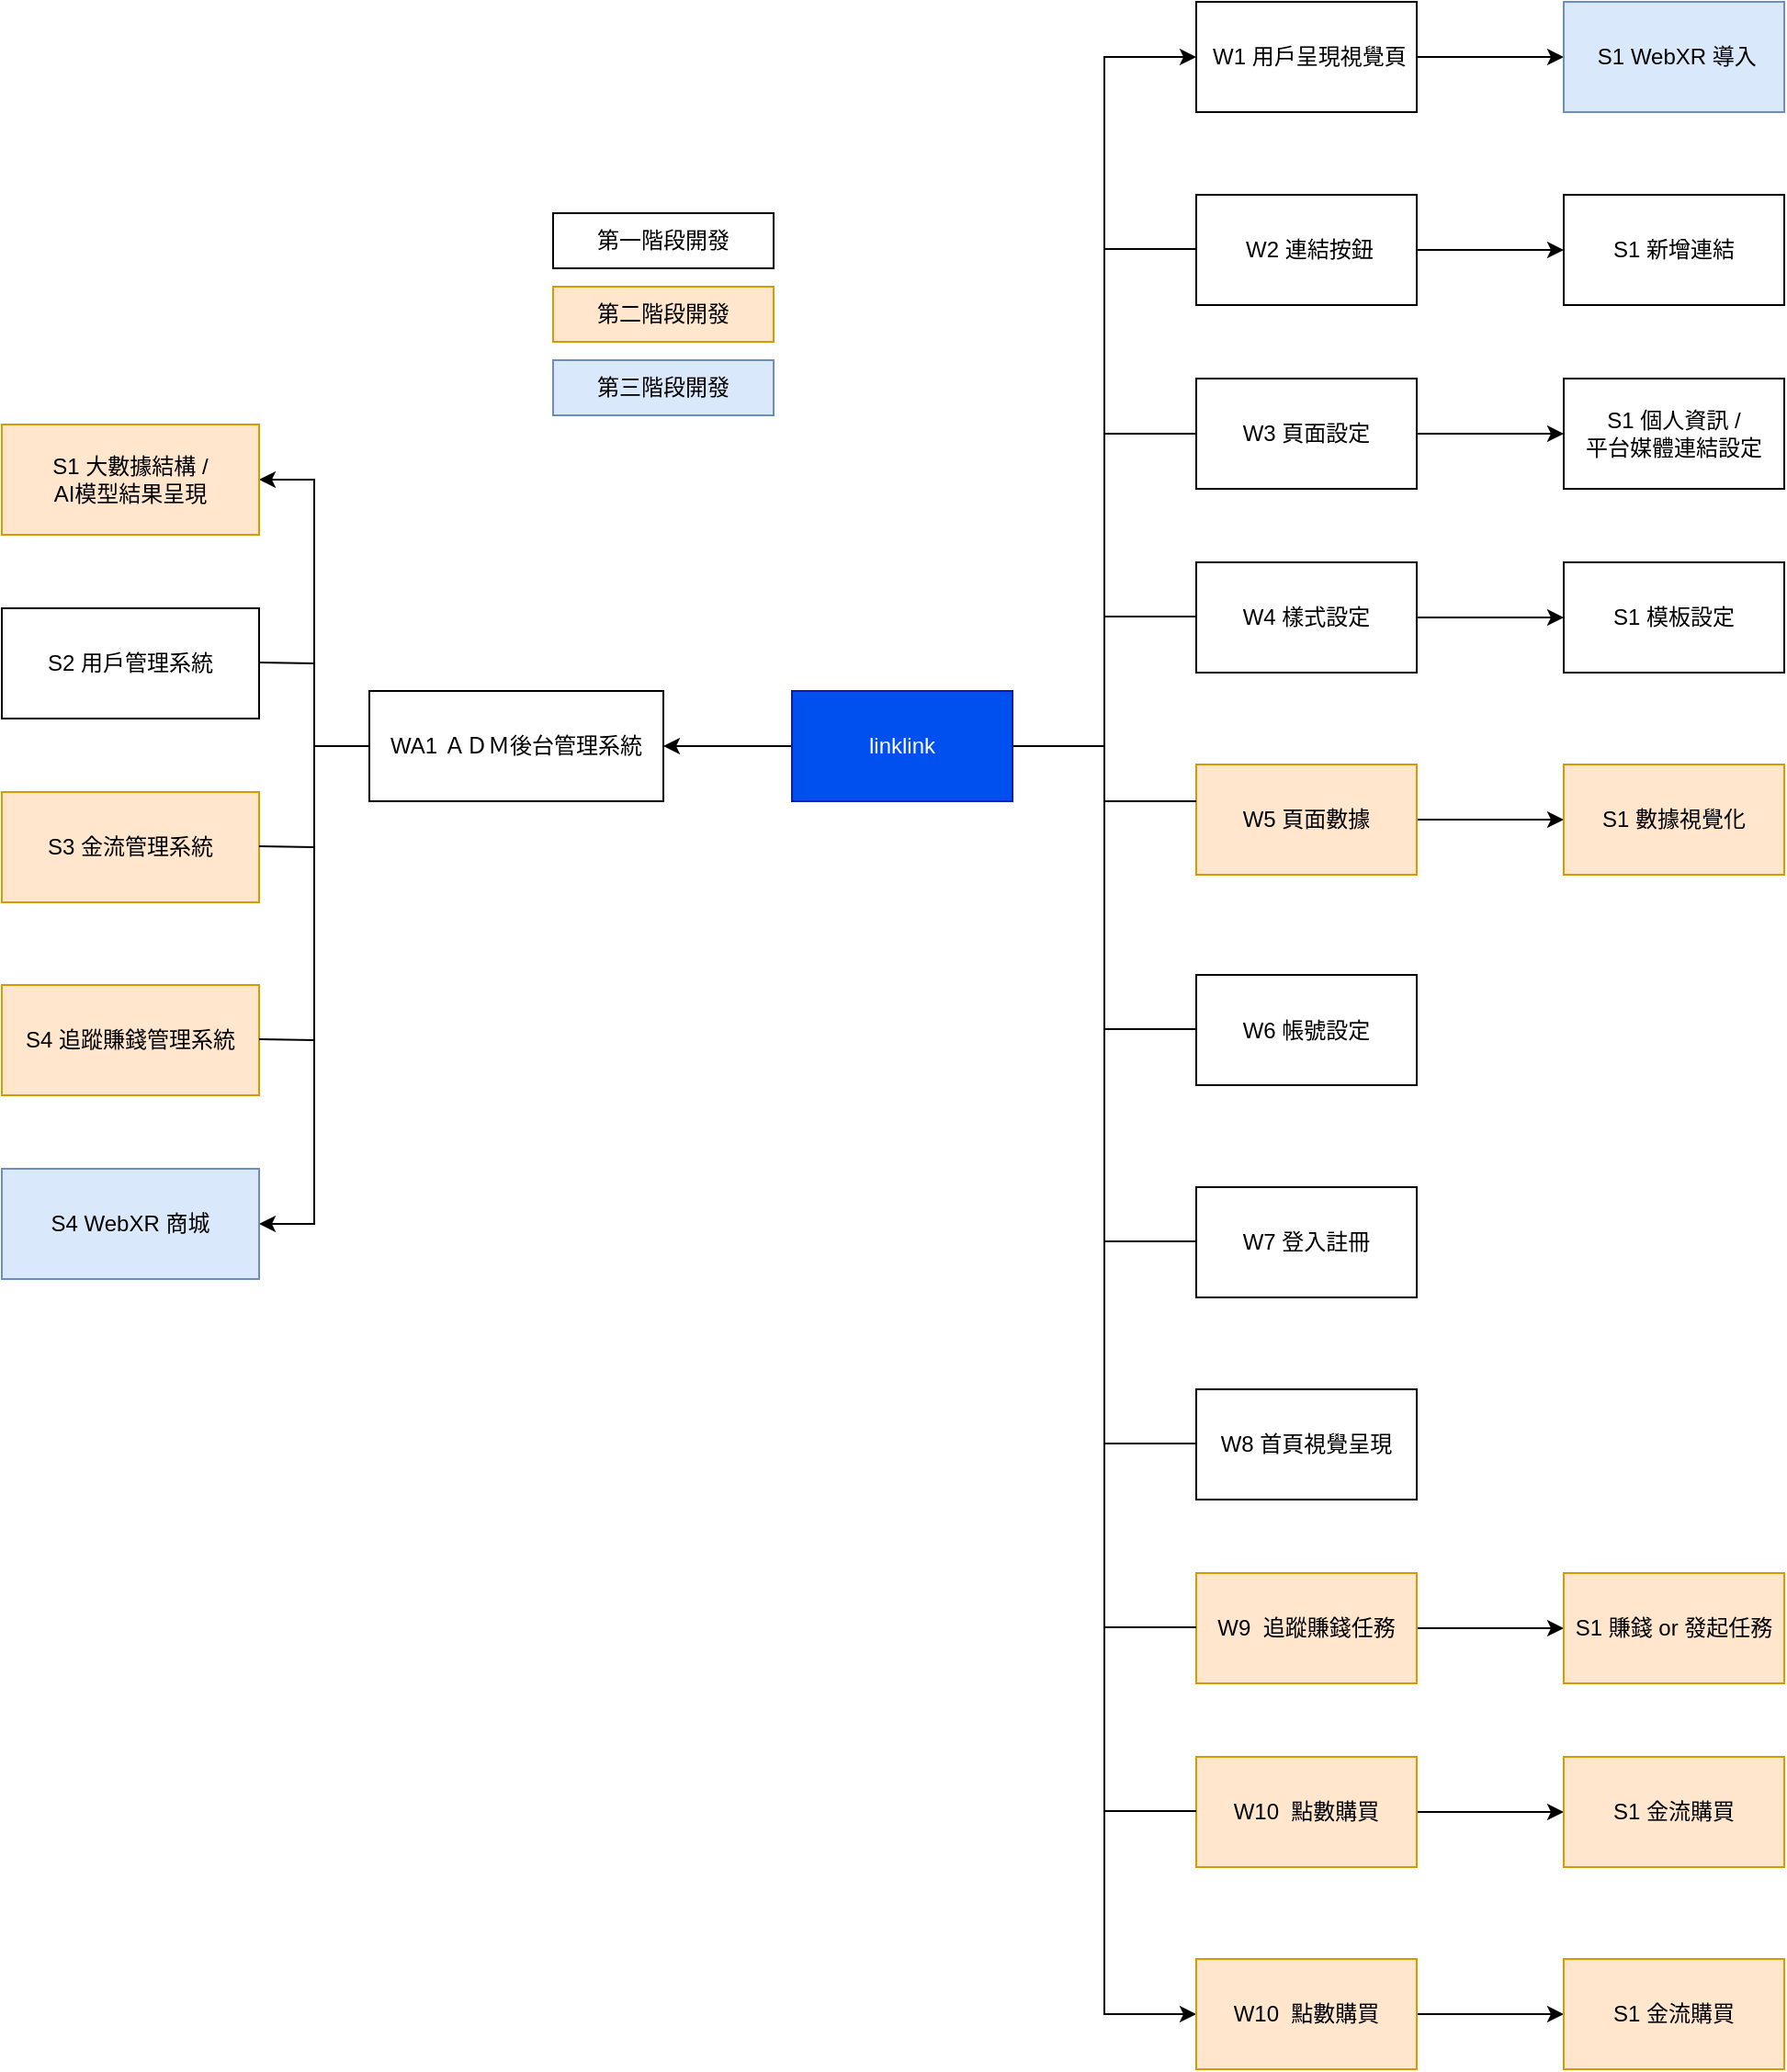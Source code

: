 <mxfile version="21.7.5" type="github">
  <diagram name="第 1 页" id="4QuaWNe_hiOepeo5dMNq">
    <mxGraphModel dx="1808" dy="1711" grid="1" gridSize="10" guides="1" tooltips="1" connect="1" arrows="1" fold="1" page="1" pageScale="1" pageWidth="827" pageHeight="1169" math="0" shadow="0">
      <root>
        <mxCell id="0" />
        <mxCell id="1" parent="0" />
        <mxCell id="1_NJj8xl-dc6zlVxFNVT-1" style="edgeStyle=orthogonalEdgeStyle;rounded=0;orthogonalLoop=1;jettySize=auto;html=1;exitX=1;exitY=0.5;exitDx=0;exitDy=0;entryX=0;entryY=0.5;entryDx=0;entryDy=0;" parent="1" source="XfGpCmavymiBI0RvdFzj-1" target="1_NJj8xl-dc6zlVxFNVT-41" edge="1">
          <mxGeometry relative="1" as="geometry" />
        </mxCell>
        <mxCell id="1_NJj8xl-dc6zlVxFNVT-47" style="edgeStyle=orthogonalEdgeStyle;rounded=0;orthogonalLoop=1;jettySize=auto;html=1;exitX=0;exitY=0.5;exitDx=0;exitDy=0;entryX=1;entryY=0.5;entryDx=0;entryDy=0;" parent="1" source="XfGpCmavymiBI0RvdFzj-1" target="XfGpCmavymiBI0RvdFzj-9" edge="1">
          <mxGeometry relative="1" as="geometry" />
        </mxCell>
        <mxCell id="1_NJj8xl-dc6zlVxFNVT-58" style="edgeStyle=orthogonalEdgeStyle;rounded=0;orthogonalLoop=1;jettySize=auto;html=1;exitX=1;exitY=0.75;exitDx=0;exitDy=0;entryX=0;entryY=0.5;entryDx=0;entryDy=0;" parent="1" source="XfGpCmavymiBI0RvdFzj-1" target="1_NJj8xl-dc6zlVxFNVT-56" edge="1">
          <mxGeometry relative="1" as="geometry">
            <Array as="points">
              <mxPoint x="180" y="400" />
              <mxPoint x="230" y="400" />
              <mxPoint x="230" y="1090" />
            </Array>
          </mxGeometry>
        </mxCell>
        <mxCell id="XfGpCmavymiBI0RvdFzj-1" value="linklink" style="rounded=0;whiteSpace=wrap;html=1;fillColor=#0050ef;strokeColor=#001DBC;fontColor=#ffffff;" parent="1" vertex="1">
          <mxGeometry x="60" y="370" width="120" height="60" as="geometry" />
        </mxCell>
        <mxCell id="1_NJj8xl-dc6zlVxFNVT-16" style="edgeStyle=orthogonalEdgeStyle;rounded=0;orthogonalLoop=1;jettySize=auto;html=1;exitX=1;exitY=0.5;exitDx=0;exitDy=0;entryX=0;entryY=0.5;entryDx=0;entryDy=0;" parent="1" source="XfGpCmavymiBI0RvdFzj-2" target="1_NJj8xl-dc6zlVxFNVT-11" edge="1">
          <mxGeometry relative="1" as="geometry" />
        </mxCell>
        <mxCell id="XfGpCmavymiBI0RvdFzj-2" value="&amp;nbsp;W2 連結按鈕" style="rounded=0;whiteSpace=wrap;html=1;" parent="1" vertex="1">
          <mxGeometry x="280" y="100" width="120" height="60" as="geometry" />
        </mxCell>
        <mxCell id="1_NJj8xl-dc6zlVxFNVT-17" value="" style="edgeStyle=orthogonalEdgeStyle;rounded=0;orthogonalLoop=1;jettySize=auto;html=1;" parent="1" source="XfGpCmavymiBI0RvdFzj-3" target="1_NJj8xl-dc6zlVxFNVT-12" edge="1">
          <mxGeometry relative="1" as="geometry" />
        </mxCell>
        <mxCell id="XfGpCmavymiBI0RvdFzj-3" value="W3 頁面設定" style="rounded=0;whiteSpace=wrap;html=1;" parent="1" vertex="1">
          <mxGeometry x="280" y="200" width="120" height="60" as="geometry" />
        </mxCell>
        <mxCell id="1_NJj8xl-dc6zlVxFNVT-18" value="" style="edgeStyle=orthogonalEdgeStyle;rounded=0;orthogonalLoop=1;jettySize=auto;html=1;" parent="1" source="XfGpCmavymiBI0RvdFzj-4" target="1_NJj8xl-dc6zlVxFNVT-13" edge="1">
          <mxGeometry relative="1" as="geometry" />
        </mxCell>
        <mxCell id="XfGpCmavymiBI0RvdFzj-4" value="W4 樣式設定" style="rounded=0;whiteSpace=wrap;html=1;" parent="1" vertex="1">
          <mxGeometry x="280" y="300" width="120" height="60" as="geometry" />
        </mxCell>
        <mxCell id="1_NJj8xl-dc6zlVxFNVT-19" value="" style="edgeStyle=orthogonalEdgeStyle;rounded=0;orthogonalLoop=1;jettySize=auto;html=1;" parent="1" source="XfGpCmavymiBI0RvdFzj-5" target="1_NJj8xl-dc6zlVxFNVT-14" edge="1">
          <mxGeometry relative="1" as="geometry" />
        </mxCell>
        <mxCell id="XfGpCmavymiBI0RvdFzj-5" value="W5 頁面數據" style="rounded=0;whiteSpace=wrap;html=1;fillColor=#ffe6cc;strokeColor=#d79b00;" parent="1" vertex="1">
          <mxGeometry x="280" y="410" width="120" height="60" as="geometry" />
        </mxCell>
        <mxCell id="XfGpCmavymiBI0RvdFzj-6" value="W6 帳號設定" style="rounded=0;whiteSpace=wrap;html=1;" parent="1" vertex="1">
          <mxGeometry x="280" y="524.5" width="120" height="60" as="geometry" />
        </mxCell>
        <mxCell id="XfGpCmavymiBI0RvdFzj-7" value="W7 登入註冊" style="rounded=0;whiteSpace=wrap;html=1;" parent="1" vertex="1">
          <mxGeometry x="280" y="640" width="120" height="60" as="geometry" />
        </mxCell>
        <mxCell id="XfGpCmavymiBI0RvdFzj-8" value="W8 首頁視覺呈現" style="rounded=0;whiteSpace=wrap;html=1;" parent="1" vertex="1">
          <mxGeometry x="280" y="750" width="120" height="60" as="geometry" />
        </mxCell>
        <mxCell id="1_NJj8xl-dc6zlVxFNVT-50" style="edgeStyle=orthogonalEdgeStyle;rounded=0;orthogonalLoop=1;jettySize=auto;html=1;exitX=0;exitY=0.5;exitDx=0;exitDy=0;entryX=1;entryY=0.5;entryDx=0;entryDy=0;" parent="1" source="XfGpCmavymiBI0RvdFzj-9" target="1_NJj8xl-dc6zlVxFNVT-15" edge="1">
          <mxGeometry relative="1" as="geometry" />
        </mxCell>
        <mxCell id="1_NJj8xl-dc6zlVxFNVT-61" style="edgeStyle=orthogonalEdgeStyle;rounded=0;orthogonalLoop=1;jettySize=auto;html=1;exitX=0;exitY=0.75;exitDx=0;exitDy=0;entryX=1;entryY=0.5;entryDx=0;entryDy=0;" parent="1" source="XfGpCmavymiBI0RvdFzj-9" target="1_NJj8xl-dc6zlVxFNVT-60" edge="1">
          <mxGeometry relative="1" as="geometry">
            <Array as="points">
              <mxPoint x="-170" y="400" />
              <mxPoint x="-200" y="400" />
              <mxPoint x="-200" y="660" />
            </Array>
          </mxGeometry>
        </mxCell>
        <mxCell id="XfGpCmavymiBI0RvdFzj-9" value="WA1 ＡＤＭ後台管理系統" style="rounded=0;whiteSpace=wrap;html=1;" parent="1" vertex="1">
          <mxGeometry x="-170" y="370" width="160" height="60" as="geometry" />
        </mxCell>
        <mxCell id="1_NJj8xl-dc6zlVxFNVT-4" value="" style="endArrow=none;html=1;rounded=0;" parent="1" edge="1">
          <mxGeometry width="50" height="50" relative="1" as="geometry">
            <mxPoint x="230" y="230" as="sourcePoint" />
            <mxPoint x="280" y="230" as="targetPoint" />
          </mxGeometry>
        </mxCell>
        <mxCell id="1_NJj8xl-dc6zlVxFNVT-5" value="" style="endArrow=none;html=1;rounded=0;" parent="1" edge="1">
          <mxGeometry width="50" height="50" relative="1" as="geometry">
            <mxPoint x="230" y="329.5" as="sourcePoint" />
            <mxPoint x="280" y="329.5" as="targetPoint" />
          </mxGeometry>
        </mxCell>
        <mxCell id="1_NJj8xl-dc6zlVxFNVT-6" value="" style="endArrow=none;html=1;rounded=0;" parent="1" edge="1">
          <mxGeometry width="50" height="50" relative="1" as="geometry">
            <mxPoint x="230" y="430" as="sourcePoint" />
            <mxPoint x="280" y="430" as="targetPoint" />
          </mxGeometry>
        </mxCell>
        <mxCell id="1_NJj8xl-dc6zlVxFNVT-7" value="" style="endArrow=none;html=1;rounded=0;" parent="1" edge="1">
          <mxGeometry width="50" height="50" relative="1" as="geometry">
            <mxPoint x="230" y="554" as="sourcePoint" />
            <mxPoint x="280" y="554" as="targetPoint" />
          </mxGeometry>
        </mxCell>
        <mxCell id="1_NJj8xl-dc6zlVxFNVT-9" value="" style="endArrow=none;html=1;rounded=0;" parent="1" edge="1">
          <mxGeometry width="50" height="50" relative="1" as="geometry">
            <mxPoint x="230" y="669.5" as="sourcePoint" />
            <mxPoint x="280" y="669.5" as="targetPoint" />
          </mxGeometry>
        </mxCell>
        <mxCell id="1_NJj8xl-dc6zlVxFNVT-10" value="" style="endArrow=none;html=1;rounded=0;" parent="1" edge="1">
          <mxGeometry width="50" height="50" relative="1" as="geometry">
            <mxPoint x="230" y="779.5" as="sourcePoint" />
            <mxPoint x="280" y="779.5" as="targetPoint" />
          </mxGeometry>
        </mxCell>
        <mxCell id="1_NJj8xl-dc6zlVxFNVT-11" value="S1 新增連結" style="rounded=0;whiteSpace=wrap;html=1;" parent="1" vertex="1">
          <mxGeometry x="480" y="100" width="120" height="60" as="geometry" />
        </mxCell>
        <mxCell id="1_NJj8xl-dc6zlVxFNVT-12" value="S1 個人資訊 / &lt;br&gt;平台媒體連結設定" style="rounded=0;whiteSpace=wrap;html=1;" parent="1" vertex="1">
          <mxGeometry x="480" y="200" width="120" height="60" as="geometry" />
        </mxCell>
        <mxCell id="1_NJj8xl-dc6zlVxFNVT-13" value="S1 模板設定" style="rounded=0;whiteSpace=wrap;html=1;" parent="1" vertex="1">
          <mxGeometry x="480" y="300" width="120" height="60" as="geometry" />
        </mxCell>
        <mxCell id="1_NJj8xl-dc6zlVxFNVT-14" value="S1 數據視覺化" style="rounded=0;whiteSpace=wrap;html=1;fillColor=#ffe6cc;strokeColor=#d79b00;" parent="1" vertex="1">
          <mxGeometry x="480" y="410" width="120" height="60" as="geometry" />
        </mxCell>
        <mxCell id="1_NJj8xl-dc6zlVxFNVT-15" value="S1 大數據結構 /&lt;br&gt;AI模型結果呈現" style="rounded=0;whiteSpace=wrap;html=1;fillColor=#ffe6cc;strokeColor=#d79b00;" parent="1" vertex="1">
          <mxGeometry x="-370" y="225" width="140" height="60" as="geometry" />
        </mxCell>
        <mxCell id="1_NJj8xl-dc6zlVxFNVT-23" value="S2 用戶管理系統" style="rounded=0;whiteSpace=wrap;html=1;" parent="1" vertex="1">
          <mxGeometry x="-370" y="325" width="140" height="60" as="geometry" />
        </mxCell>
        <mxCell id="1_NJj8xl-dc6zlVxFNVT-30" value="" style="edgeStyle=orthogonalEdgeStyle;rounded=0;orthogonalLoop=1;jettySize=auto;html=1;" parent="1" source="1_NJj8xl-dc6zlVxFNVT-25" target="1_NJj8xl-dc6zlVxFNVT-29" edge="1">
          <mxGeometry relative="1" as="geometry" />
        </mxCell>
        <mxCell id="1_NJj8xl-dc6zlVxFNVT-25" value="W9&amp;nbsp; 追蹤賺錢任務" style="rounded=0;whiteSpace=wrap;html=1;fillColor=#ffe6cc;strokeColor=#d79b00;" parent="1" vertex="1">
          <mxGeometry x="280" y="850" width="120" height="60" as="geometry" />
        </mxCell>
        <mxCell id="1_NJj8xl-dc6zlVxFNVT-26" value="" style="endArrow=none;html=1;rounded=0;" parent="1" edge="1">
          <mxGeometry width="50" height="50" relative="1" as="geometry">
            <mxPoint x="230" y="879.5" as="sourcePoint" />
            <mxPoint x="280" y="879.5" as="targetPoint" />
          </mxGeometry>
        </mxCell>
        <mxCell id="1_NJj8xl-dc6zlVxFNVT-32" value="" style="edgeStyle=orthogonalEdgeStyle;rounded=0;orthogonalLoop=1;jettySize=auto;html=1;" parent="1" source="1_NJj8xl-dc6zlVxFNVT-27" target="1_NJj8xl-dc6zlVxFNVT-31" edge="1">
          <mxGeometry relative="1" as="geometry" />
        </mxCell>
        <mxCell id="1_NJj8xl-dc6zlVxFNVT-27" value="W10&amp;nbsp; 點數購買" style="rounded=0;whiteSpace=wrap;html=1;fillColor=#ffe6cc;strokeColor=#d79b00;" parent="1" vertex="1">
          <mxGeometry x="280" y="950" width="120" height="60" as="geometry" />
        </mxCell>
        <mxCell id="1_NJj8xl-dc6zlVxFNVT-29" value="S1 賺錢 or 發起任務" style="rounded=0;whiteSpace=wrap;html=1;fillColor=#ffe6cc;strokeColor=#d79b00;" parent="1" vertex="1">
          <mxGeometry x="480" y="850" width="120" height="60" as="geometry" />
        </mxCell>
        <mxCell id="1_NJj8xl-dc6zlVxFNVT-31" value="S1 金流購買" style="rounded=0;whiteSpace=wrap;html=1;fillColor=#ffe6cc;strokeColor=#d79b00;" parent="1" vertex="1">
          <mxGeometry x="480" y="950" width="120" height="60" as="geometry" />
        </mxCell>
        <mxCell id="1_NJj8xl-dc6zlVxFNVT-34" value="S3 金流管理系統" style="rounded=0;whiteSpace=wrap;html=1;fillColor=#ffe6cc;strokeColor=#d79b00;" parent="1" vertex="1">
          <mxGeometry x="-370" y="425" width="140" height="60" as="geometry" />
        </mxCell>
        <mxCell id="1_NJj8xl-dc6zlVxFNVT-35" value="S4 追蹤賺錢管理系統" style="rounded=0;whiteSpace=wrap;html=1;fillColor=#ffe6cc;strokeColor=#d79b00;" parent="1" vertex="1">
          <mxGeometry x="-370" y="530" width="140" height="60" as="geometry" />
        </mxCell>
        <mxCell id="1_NJj8xl-dc6zlVxFNVT-38" value="第一階段開發" style="rounded=0;whiteSpace=wrap;html=1;" parent="1" vertex="1">
          <mxGeometry x="-70" y="110" width="120" height="30" as="geometry" />
        </mxCell>
        <mxCell id="1_NJj8xl-dc6zlVxFNVT-39" value="第二階段開發" style="rounded=0;whiteSpace=wrap;html=1;fillColor=#ffe6cc;strokeColor=#d79b00;" parent="1" vertex="1">
          <mxGeometry x="-70" y="150" width="120" height="30" as="geometry" />
        </mxCell>
        <mxCell id="1_NJj8xl-dc6zlVxFNVT-40" value="第三階段開發" style="rounded=0;whiteSpace=wrap;html=1;fillColor=#dae8fc;strokeColor=#6c8ebf;" parent="1" vertex="1">
          <mxGeometry x="-70" y="190" width="120" height="30" as="geometry" />
        </mxCell>
        <mxCell id="1_NJj8xl-dc6zlVxFNVT-45" value="" style="edgeStyle=orthogonalEdgeStyle;rounded=0;orthogonalLoop=1;jettySize=auto;html=1;" parent="1" source="1_NJj8xl-dc6zlVxFNVT-41" target="1_NJj8xl-dc6zlVxFNVT-44" edge="1">
          <mxGeometry relative="1" as="geometry" />
        </mxCell>
        <mxCell id="1_NJj8xl-dc6zlVxFNVT-41" value="&amp;nbsp;W1 用戶呈現視覺頁" style="rounded=0;whiteSpace=wrap;html=1;" parent="1" vertex="1">
          <mxGeometry x="280" y="-5" width="120" height="60" as="geometry" />
        </mxCell>
        <mxCell id="1_NJj8xl-dc6zlVxFNVT-43" value="" style="endArrow=none;html=1;rounded=0;" parent="1" edge="1">
          <mxGeometry width="50" height="50" relative="1" as="geometry">
            <mxPoint x="230" y="129.5" as="sourcePoint" />
            <mxPoint x="280" y="129.5" as="targetPoint" />
          </mxGeometry>
        </mxCell>
        <mxCell id="1_NJj8xl-dc6zlVxFNVT-44" value="&amp;nbsp;S1 WebXR 導入" style="rounded=0;whiteSpace=wrap;html=1;fillColor=#dae8fc;strokeColor=#6c8ebf;" parent="1" vertex="1">
          <mxGeometry x="480" y="-5" width="120" height="60" as="geometry" />
        </mxCell>
        <mxCell id="1_NJj8xl-dc6zlVxFNVT-55" value="" style="edgeStyle=orthogonalEdgeStyle;rounded=0;orthogonalLoop=1;jettySize=auto;html=1;" parent="1" source="1_NJj8xl-dc6zlVxFNVT-56" target="1_NJj8xl-dc6zlVxFNVT-57" edge="1">
          <mxGeometry relative="1" as="geometry" />
        </mxCell>
        <mxCell id="1_NJj8xl-dc6zlVxFNVT-56" value="W10&amp;nbsp; 點數購買" style="rounded=0;whiteSpace=wrap;html=1;fillColor=#ffe6cc;strokeColor=#d79b00;" parent="1" vertex="1">
          <mxGeometry x="280" y="1060" width="120" height="60" as="geometry" />
        </mxCell>
        <mxCell id="1_NJj8xl-dc6zlVxFNVT-57" value="S1 金流購買" style="rounded=0;whiteSpace=wrap;html=1;fillColor=#ffe6cc;strokeColor=#d79b00;" parent="1" vertex="1">
          <mxGeometry x="480" y="1060" width="120" height="60" as="geometry" />
        </mxCell>
        <mxCell id="1_NJj8xl-dc6zlVxFNVT-59" value="" style="endArrow=none;html=1;rounded=0;" parent="1" edge="1">
          <mxGeometry width="50" height="50" relative="1" as="geometry">
            <mxPoint x="230" y="979.5" as="sourcePoint" />
            <mxPoint x="280" y="979.5" as="targetPoint" />
          </mxGeometry>
        </mxCell>
        <mxCell id="1_NJj8xl-dc6zlVxFNVT-60" value="S4 WebXR 商城" style="rounded=0;whiteSpace=wrap;html=1;fillColor=#dae8fc;strokeColor=#6c8ebf;" parent="1" vertex="1">
          <mxGeometry x="-370" y="630" width="140" height="60" as="geometry" />
        </mxCell>
        <mxCell id="1_NJj8xl-dc6zlVxFNVT-62" value="" style="endArrow=none;html=1;rounded=0;" parent="1" edge="1">
          <mxGeometry width="50" height="50" relative="1" as="geometry">
            <mxPoint x="-230" y="354.5" as="sourcePoint" />
            <mxPoint x="-200" y="355" as="targetPoint" />
          </mxGeometry>
        </mxCell>
        <mxCell id="1_NJj8xl-dc6zlVxFNVT-63" value="" style="endArrow=none;html=1;rounded=0;" parent="1" edge="1">
          <mxGeometry width="50" height="50" relative="1" as="geometry">
            <mxPoint x="-230" y="454.5" as="sourcePoint" />
            <mxPoint x="-200" y="455" as="targetPoint" />
          </mxGeometry>
        </mxCell>
        <mxCell id="1_NJj8xl-dc6zlVxFNVT-64" value="" style="endArrow=none;html=1;rounded=0;" parent="1" edge="1">
          <mxGeometry width="50" height="50" relative="1" as="geometry">
            <mxPoint x="-230" y="559.5" as="sourcePoint" />
            <mxPoint x="-200" y="560" as="targetPoint" />
          </mxGeometry>
        </mxCell>
      </root>
    </mxGraphModel>
  </diagram>
</mxfile>
